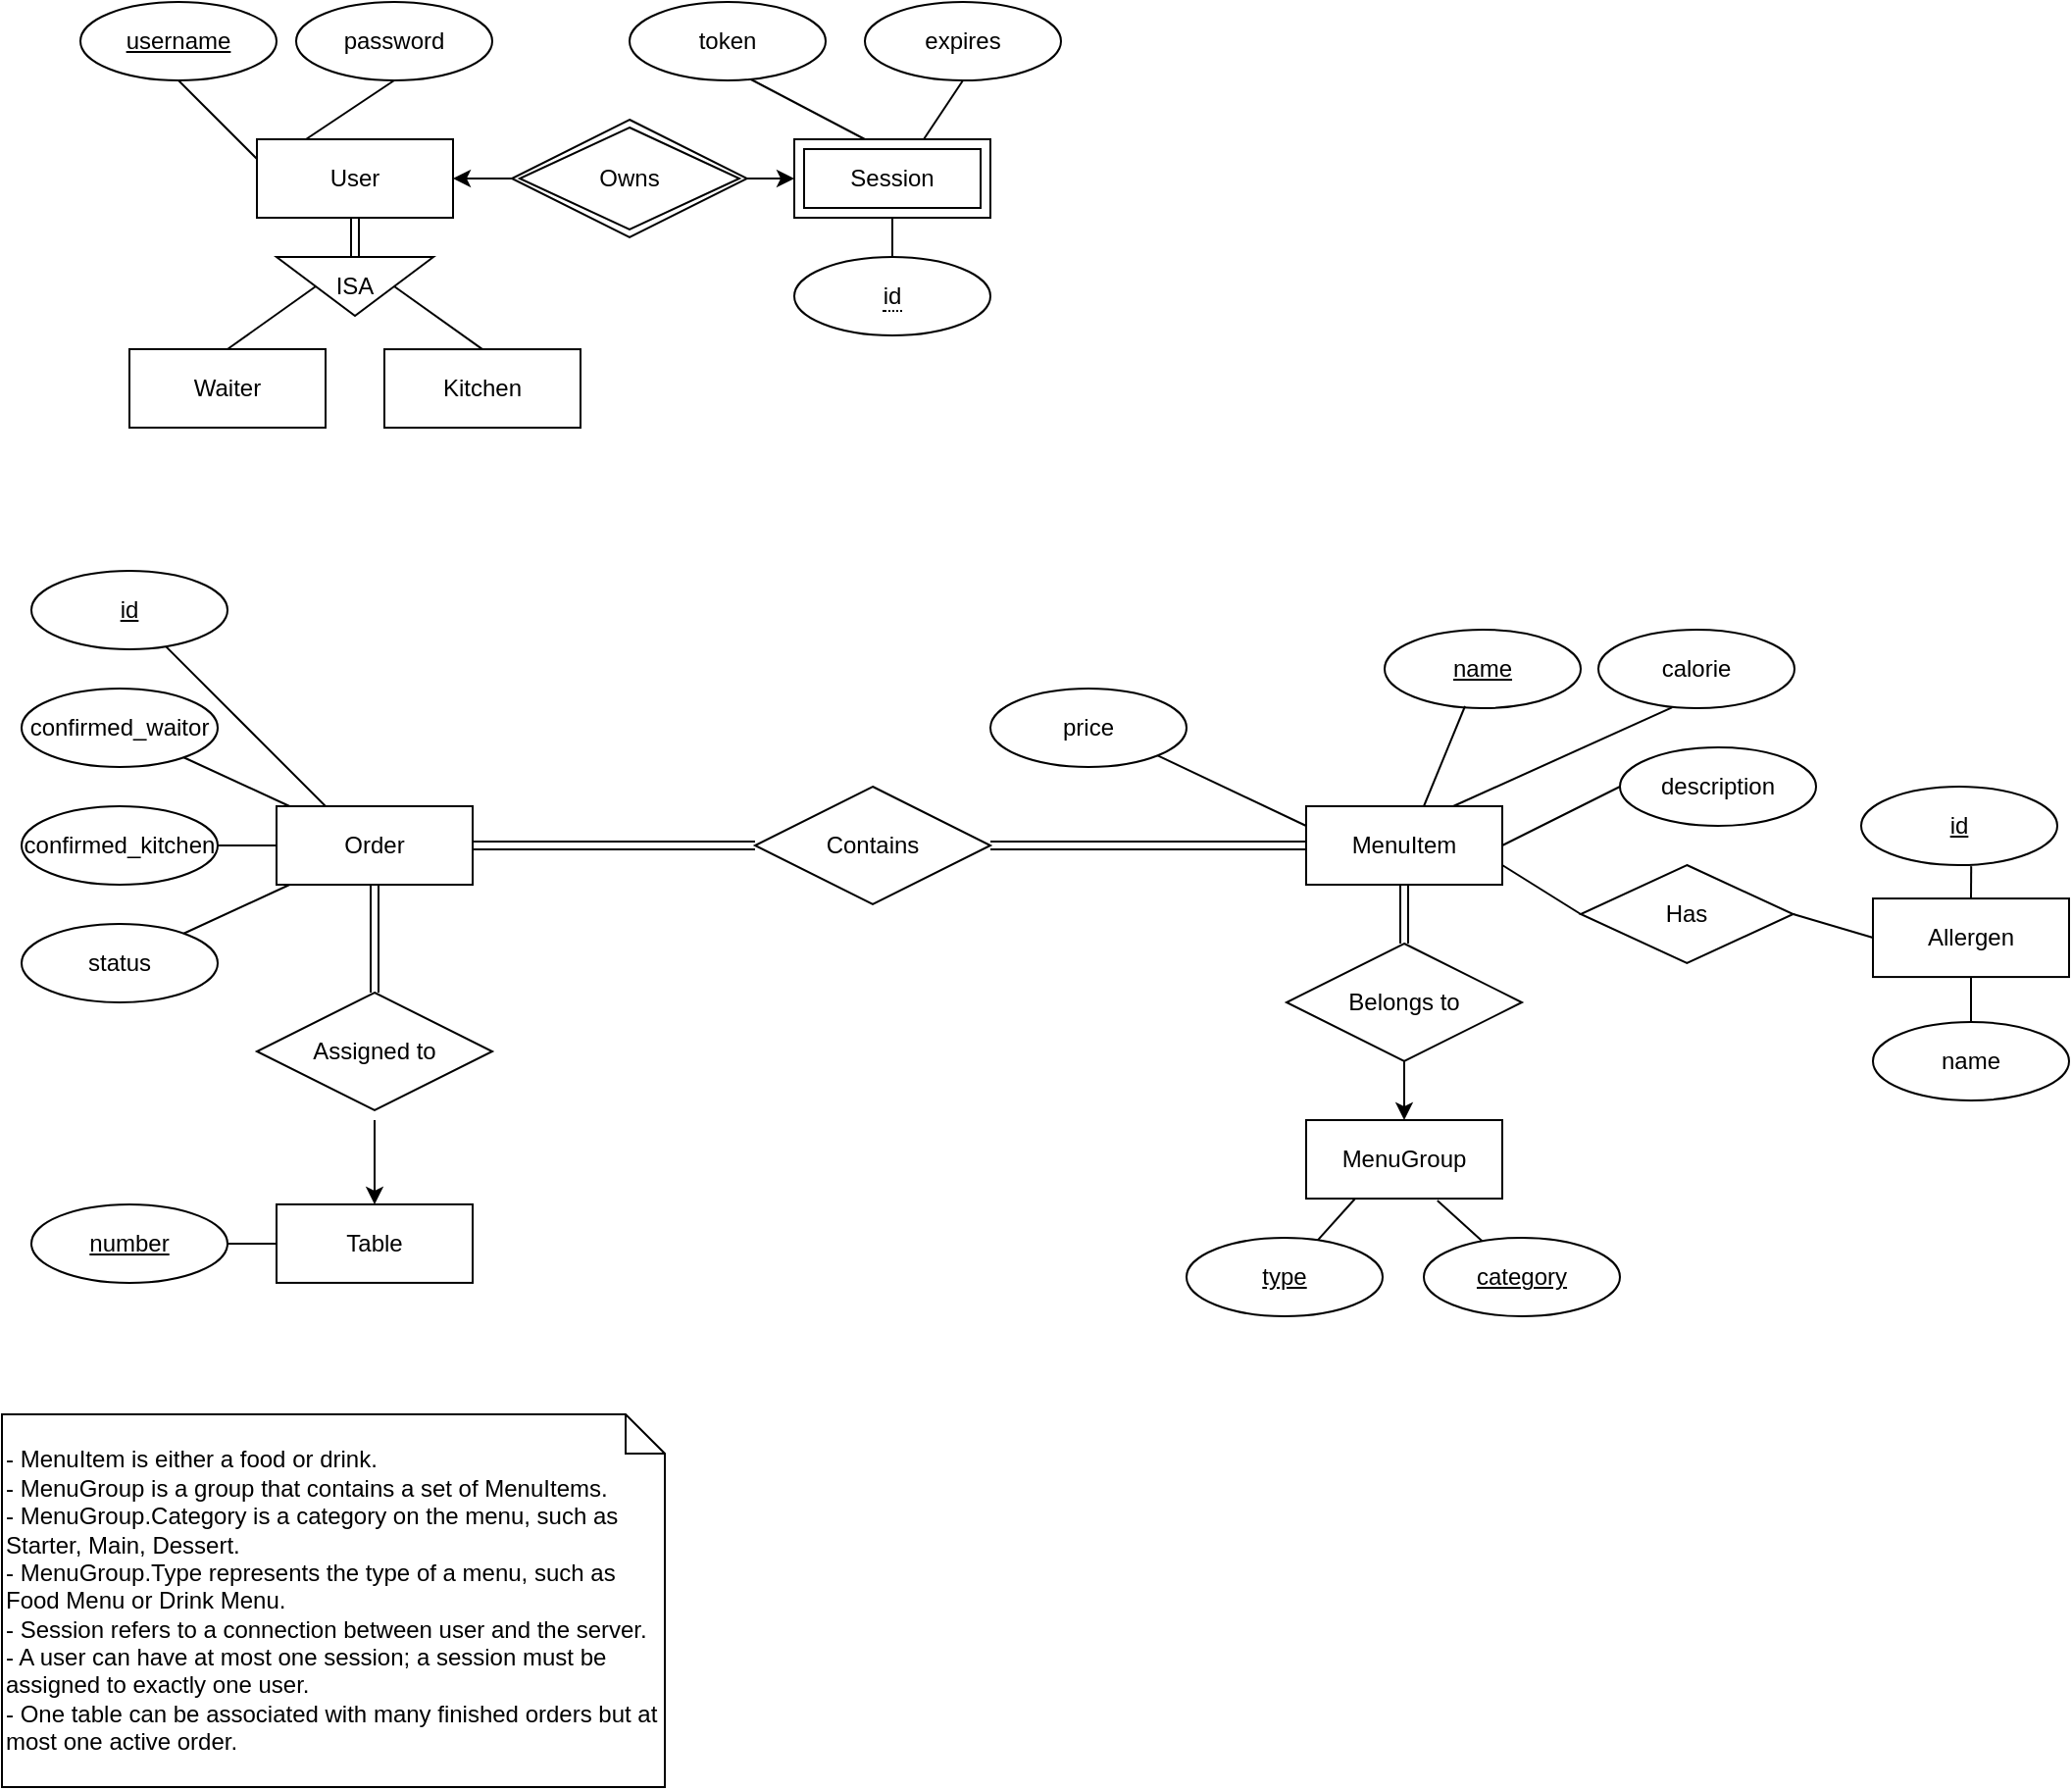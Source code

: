 <mxfile>
    <diagram id="nQcUk1bQTkJzepOr1JR_" name="Page-1">
        <mxGraphModel dx="576" dy="416" grid="1" gridSize="10" guides="1" tooltips="1" connect="1" arrows="1" fold="1" page="1" pageScale="1" pageWidth="827" pageHeight="1169" math="0" shadow="0">
            <root>
                <mxCell id="0"/>
                <mxCell id="1" parent="0"/>
                <mxCell id="2" value="User" style="whiteSpace=wrap;html=1;align=center;" parent="1" vertex="1">
                    <mxGeometry x="160" y="150" width="100" height="40" as="geometry"/>
                </mxCell>
                <mxCell id="12" value="username" style="ellipse;whiteSpace=wrap;html=1;align=center;fontStyle=4;" parent="1" vertex="1">
                    <mxGeometry x="70" y="80" width="100" height="40" as="geometry"/>
                </mxCell>
                <mxCell id="13" value="" style="endArrow=none;html=1;rounded=0;strokeColor=default;exitX=0.5;exitY=1;exitDx=0;exitDy=0;entryX=0;entryY=0.25;entryDx=0;entryDy=0;" parent="1" source="12" target="2" edge="1">
                    <mxGeometry relative="1" as="geometry">
                        <mxPoint x="60" y="170" as="sourcePoint"/>
                        <mxPoint x="220" y="170" as="targetPoint"/>
                    </mxGeometry>
                </mxCell>
                <mxCell id="14" value="password" style="ellipse;whiteSpace=wrap;html=1;align=center;" parent="1" vertex="1">
                    <mxGeometry x="180" y="80" width="100" height="40" as="geometry"/>
                </mxCell>
                <mxCell id="16" value="" style="endArrow=none;html=1;rounded=0;strokeColor=default;exitX=0.5;exitY=1;exitDx=0;exitDy=0;entryX=0.25;entryY=0;entryDx=0;entryDy=0;" parent="1" source="14" target="2" edge="1">
                    <mxGeometry relative="1" as="geometry">
                        <mxPoint x="280" y="120" as="sourcePoint"/>
                        <mxPoint x="440" y="120" as="targetPoint"/>
                    </mxGeometry>
                </mxCell>
                <mxCell id="20" value="" style="endArrow=none;html=1;rounded=0;strokeColor=default;entryX=0.5;entryY=0;entryDx=0;entryDy=0;exitX=0.61;exitY=0.975;exitDx=0;exitDy=0;exitPerimeter=0;" parent="1" source="165" edge="1">
                    <mxGeometry relative="1" as="geometry">
                        <mxPoint x="419.355" y="114.142" as="sourcePoint"/>
                        <mxPoint x="470" y="150" as="targetPoint"/>
                    </mxGeometry>
                </mxCell>
                <mxCell id="21" value="Session" style="shape=ext;margin=3;double=1;whiteSpace=wrap;html=1;align=center;" parent="1" vertex="1">
                    <mxGeometry x="434" y="150" width="100" height="40" as="geometry"/>
                </mxCell>
                <mxCell id="22" value="expires" style="ellipse;whiteSpace=wrap;html=1;align=center;" parent="1" vertex="1">
                    <mxGeometry x="470" y="80" width="100" height="40" as="geometry"/>
                </mxCell>
                <mxCell id="23" value="" style="endArrow=none;html=1;rounded=0;strokeColor=default;entryX=0.5;entryY=1;entryDx=0;entryDy=0;exitX=0.66;exitY=0;exitDx=0;exitDy=0;exitPerimeter=0;" parent="1" source="21" target="22" edge="1">
                    <mxGeometry relative="1" as="geometry">
                        <mxPoint x="310" y="230" as="sourcePoint"/>
                        <mxPoint x="470" y="230" as="targetPoint"/>
                    </mxGeometry>
                </mxCell>
                <mxCell id="24" value="&lt;div style=&quot;text-align: start;&quot;&gt;MenuItem&lt;/div&gt;" style="whiteSpace=wrap;html=1;align=center;rounded=0;shadow=0;sketch=0;strokeColor=default;" parent="1" vertex="1">
                    <mxGeometry x="695" y="490" width="100" height="40" as="geometry"/>
                </mxCell>
                <mxCell id="28" value="name" style="ellipse;whiteSpace=wrap;html=1;align=center;fontStyle=4;" parent="1" vertex="1">
                    <mxGeometry x="735" y="400" width="100" height="40" as="geometry"/>
                </mxCell>
                <mxCell id="35" value="" style="endArrow=none;html=1;rounded=0;strokeColor=default;entryX=0.41;entryY=0.975;entryDx=0;entryDy=0;entryPerimeter=0;" parent="1" target="28" edge="1">
                    <mxGeometry relative="1" as="geometry">
                        <mxPoint x="755" y="490" as="sourcePoint"/>
                        <mxPoint x="915" y="490" as="targetPoint"/>
                    </mxGeometry>
                </mxCell>
                <mxCell id="39" value="price" style="ellipse;whiteSpace=wrap;html=1;align=center;" parent="1" vertex="1">
                    <mxGeometry x="534" y="430" width="100" height="40" as="geometry"/>
                </mxCell>
                <mxCell id="40" value="calorie" style="ellipse;whiteSpace=wrap;html=1;align=center;" parent="1" vertex="1">
                    <mxGeometry x="844" y="400" width="100" height="40" as="geometry"/>
                </mxCell>
                <mxCell id="46" value="" style="endArrow=none;html=1;rounded=0;strokeColor=default;exitX=1;exitY=1;exitDx=0;exitDy=0;entryX=0;entryY=0.25;entryDx=0;entryDy=0;" parent="1" source="39" target="24" edge="1">
                    <mxGeometry relative="1" as="geometry">
                        <mxPoint x="625.63" y="504.08" as="sourcePoint"/>
                        <mxPoint x="694" y="500" as="targetPoint"/>
                    </mxGeometry>
                </mxCell>
                <mxCell id="47" value="" style="endArrow=none;html=1;rounded=0;strokeColor=default;exitX=0.75;exitY=0;exitDx=0;exitDy=0;entryX=0.375;entryY=0.992;entryDx=0;entryDy=0;entryPerimeter=0;" parent="1" source="24" target="40" edge="1">
                    <mxGeometry relative="1" as="geometry">
                        <mxPoint x="775" y="590" as="sourcePoint"/>
                        <mxPoint x="935" y="590" as="targetPoint"/>
                    </mxGeometry>
                </mxCell>
                <mxCell id="52" value="description" style="ellipse;whiteSpace=wrap;html=1;align=center;" parent="1" vertex="1">
                    <mxGeometry x="855" y="460" width="100" height="40" as="geometry"/>
                </mxCell>
                <mxCell id="53" value="" style="endArrow=none;html=1;rounded=0;strokeColor=default;entryX=0;entryY=0.5;entryDx=0;entryDy=0;" parent="1" target="52" edge="1">
                    <mxGeometry relative="1" as="geometry">
                        <mxPoint x="795" y="510" as="sourcePoint"/>
                        <mxPoint x="955" y="510" as="targetPoint"/>
                    </mxGeometry>
                </mxCell>
                <mxCell id="157" value="" style="edgeStyle=none;html=1;endArrow=classic;endFill=1;startArrow=none;startFill=0;" parent="1" source="63" target="2" edge="1">
                    <mxGeometry relative="1" as="geometry"/>
                </mxCell>
                <mxCell id="63" value="Owns" style="shape=rhombus;double=1;perimeter=rhombusPerimeter;whiteSpace=wrap;html=1;align=center;" parent="1" vertex="1">
                    <mxGeometry x="290" y="140" width="120" height="60" as="geometry"/>
                </mxCell>
                <mxCell id="71" value="Allergen" style="whiteSpace=wrap;html=1;align=center;" parent="1" vertex="1">
                    <mxGeometry x="984" y="537.04" width="100" height="40" as="geometry"/>
                </mxCell>
                <mxCell id="78" value="Has" style="shape=rhombus;perimeter=rhombusPerimeter;whiteSpace=wrap;html=1;align=center;rotation=0;" parent="1" vertex="1">
                    <mxGeometry x="835" y="520" width="108.33" height="50" as="geometry"/>
                </mxCell>
                <mxCell id="85" value="Belongs to" style="shape=rhombus;perimeter=rhombusPerimeter;whiteSpace=wrap;html=1;align=center;" parent="1" vertex="1">
                    <mxGeometry x="685" y="560" width="120" height="60" as="geometry"/>
                </mxCell>
                <mxCell id="101" style="edgeStyle=none;rounded=1;html=1;entryX=0.25;entryY=1;entryDx=0;entryDy=0;strokeColor=default;endArrow=none;endFill=0;" parent="1" source="100" target="158" edge="1">
                    <mxGeometry relative="1" as="geometry">
                        <mxPoint x="730" y="691" as="targetPoint"/>
                    </mxGeometry>
                </mxCell>
                <mxCell id="100" value="type" style="ellipse;whiteSpace=wrap;html=1;align=center;fontStyle=4;" parent="1" vertex="1">
                    <mxGeometry x="634" y="710" width="100" height="40" as="geometry"/>
                </mxCell>
                <mxCell id="104" style="edgeStyle=none;rounded=1;html=1;entryX=0.669;entryY=1.025;entryDx=0;entryDy=0;strokeColor=default;endArrow=none;endFill=0;entryPerimeter=0;" parent="1" source="103" target="158" edge="1">
                    <mxGeometry relative="1" as="geometry">
                        <mxPoint x="770" y="690" as="targetPoint"/>
                    </mxGeometry>
                </mxCell>
                <mxCell id="103" value="&lt;span&gt;category&lt;/span&gt;" style="ellipse;whiteSpace=wrap;html=1;align=center;fontStyle=4;" parent="1" vertex="1">
                    <mxGeometry x="755" y="710" width="100" height="40" as="geometry"/>
                </mxCell>
                <mxCell id="105" value="" style="endArrow=classic;html=1;rounded=0;exitX=1;exitY=0.5;exitDx=0;exitDy=0;endFill=1;" parent="1" source="63" edge="1">
                    <mxGeometry relative="1" as="geometry">
                        <mxPoint x="290" y="270" as="sourcePoint"/>
                        <mxPoint x="434" y="170" as="targetPoint"/>
                    </mxGeometry>
                </mxCell>
                <mxCell id="109" value="" style="endArrow=none;html=1;rounded=0;entryX=1;entryY=0.75;entryDx=0;entryDy=0;exitX=0;exitY=0.5;exitDx=0;exitDy=0;" parent="1" source="78" target="24" edge="1">
                    <mxGeometry relative="1" as="geometry">
                        <mxPoint x="1034" y="549.23" as="sourcePoint"/>
                        <mxPoint x="1105" y="579.23" as="targetPoint"/>
                    </mxGeometry>
                </mxCell>
                <mxCell id="111" value="" style="endArrow=none;html=1;rounded=0;entryX=0;entryY=0.5;entryDx=0;entryDy=0;exitX=1;exitY=0.5;exitDx=0;exitDy=0;" parent="1" source="78" target="71" edge="1">
                    <mxGeometry relative="1" as="geometry">
                        <mxPoint x="973.997" y="636.73" as="sourcePoint"/>
                        <mxPoint x="1053.75" y="669.23" as="targetPoint"/>
                    </mxGeometry>
                </mxCell>
                <mxCell id="117" value="" style="endArrow=classic;html=1;rounded=0;exitX=0.5;exitY=1;exitDx=0;exitDy=0;entryX=0.5;entryY=0;entryDx=0;entryDy=0;endFill=1;" parent="1" source="85" target="158" edge="1">
                    <mxGeometry relative="1" as="geometry">
                        <mxPoint x="744" y="560" as="sourcePoint"/>
                        <mxPoint x="745" y="650" as="targetPoint"/>
                    </mxGeometry>
                </mxCell>
                <mxCell id="119" value="" style="endArrow=none;html=1;rounded=0;entryX=0.5;entryY=1;entryDx=0;entryDy=0;exitX=0.5;exitY=0;exitDx=0;exitDy=0;shape=link;" parent="1" source="85" edge="1">
                    <mxGeometry relative="1" as="geometry">
                        <mxPoint x="544" y="570" as="sourcePoint"/>
                        <mxPoint x="745" y="530" as="targetPoint"/>
                    </mxGeometry>
                </mxCell>
                <mxCell id="125" value="id" style="ellipse;whiteSpace=wrap;html=1;align=center;fontStyle=4" parent="1" vertex="1">
                    <mxGeometry x="978" y="480" width="100" height="40" as="geometry"/>
                </mxCell>
                <mxCell id="127" value="" style="endArrow=none;html=1;rounded=0;entryX=0.5;entryY=0;entryDx=0;entryDy=0;exitX=0.561;exitY=1.014;exitDx=0;exitDy=0;exitPerimeter=0;" parent="1" source="125" target="71" edge="1">
                    <mxGeometry relative="1" as="geometry">
                        <mxPoint x="1034" y="500" as="sourcePoint"/>
                        <mxPoint x="1054" y="530" as="targetPoint"/>
                    </mxGeometry>
                </mxCell>
                <mxCell id="129" value="- MenuItem is either a food or drink.&lt;br&gt;- MenuGroup is a group that contains a set of MenuItems.&lt;br&gt;- MenuGroup.Category is a category on the menu, such as Starter, Main, Dessert.&lt;br&gt;- MenuGroup.Type represents the type of a menu, such as Food Menu or Drink Menu.&lt;br&gt;- Session refers to a connection between user and the server.&lt;br&gt;- A user can have at most one session; a session must be assigned to exactly one user.&lt;br&gt;- One table can be associated with many finished orders but at most one active order." style="shape=note;size=20;whiteSpace=wrap;html=1;align=left;" parent="1" vertex="1">
                    <mxGeometry x="30" y="800" width="338" height="190" as="geometry"/>
                </mxCell>
                <mxCell id="158" value="MenuGroup" style="whiteSpace=wrap;html=1;align=center;rounded=0;shadow=0;sketch=0;strokeColor=default;" parent="1" vertex="1">
                    <mxGeometry x="695" y="650" width="100" height="40" as="geometry"/>
                </mxCell>
                <mxCell id="163" value="" style="edgeStyle=none;html=1;endArrow=none;endFill=0;" parent="1" source="161" target="71" edge="1">
                    <mxGeometry relative="1" as="geometry"/>
                </mxCell>
                <mxCell id="161" value="name" style="ellipse;whiteSpace=wrap;html=1;align=center;" parent="1" vertex="1">
                    <mxGeometry x="984" y="600" width="100" height="40" as="geometry"/>
                </mxCell>
                <mxCell id="165" value="token" style="ellipse;whiteSpace=wrap;html=1;align=center;" parent="1" vertex="1">
                    <mxGeometry x="350" y="80" width="100" height="40" as="geometry"/>
                </mxCell>
                <mxCell id="168" value="" style="edgeStyle=none;html=1;entryX=0.5;entryY=1;entryDx=0;entryDy=0;endArrow=none;endFill=0;" parent="1" source="167" target="21" edge="1">
                    <mxGeometry relative="1" as="geometry"/>
                </mxCell>
                <mxCell id="167" value="&lt;span style=&quot;border-bottom: 1px dotted&quot;&gt;id&lt;/span&gt;" style="ellipse;whiteSpace=wrap;html=1;align=center;" parent="1" vertex="1">
                    <mxGeometry x="434" y="210" width="100" height="40" as="geometry"/>
                </mxCell>
                <mxCell id="169" value="Order" style="whiteSpace=wrap;html=1;align=center;" parent="1" vertex="1">
                    <mxGeometry x="170" y="490" width="100" height="40" as="geometry"/>
                </mxCell>
                <mxCell id="172" style="edgeStyle=none;html=1;exitX=0;exitY=0.5;exitDx=0;exitDy=0;endArrow=none;endFill=0;shape=link;" parent="1" source="171" target="169" edge="1">
                    <mxGeometry relative="1" as="geometry"/>
                </mxCell>
                <mxCell id="173" style="edgeStyle=none;html=1;exitX=1;exitY=0.5;exitDx=0;exitDy=0;endArrow=none;endFill=0;entryX=0;entryY=0.5;entryDx=0;entryDy=0;shape=link;" parent="1" source="171" target="24" edge="1">
                    <mxGeometry relative="1" as="geometry">
                        <mxPoint x="660" y="510" as="targetPoint"/>
                    </mxGeometry>
                </mxCell>
                <mxCell id="171" value="Contains" style="shape=rhombus;perimeter=rhombusPerimeter;whiteSpace=wrap;html=1;align=center;" parent="1" vertex="1">
                    <mxGeometry x="414" y="480" width="120" height="60" as="geometry"/>
                </mxCell>
                <mxCell id="178" value="" style="edgeStyle=none;html=1;endArrow=none;endFill=0;exitX=0.5;exitY=0;exitDx=0;exitDy=0;entryX=0.5;entryY=1;entryDx=0;entryDy=0;startArrow=classic;startFill=1;" parent="1" source="174" edge="1">
                    <mxGeometry relative="1" as="geometry">
                        <mxPoint x="220" y="650" as="targetPoint"/>
                    </mxGeometry>
                </mxCell>
                <mxCell id="174" value="Table" style="whiteSpace=wrap;html=1;align=center;" parent="1" vertex="1">
                    <mxGeometry x="170" y="692.96" width="100" height="40" as="geometry"/>
                </mxCell>
                <mxCell id="197" value="" style="edgeStyle=none;html=1;endArrow=none;endFill=0;shape=link;" parent="1" source="176" target="169" edge="1">
                    <mxGeometry relative="1" as="geometry"/>
                </mxCell>
                <mxCell id="176" value="Assigned to" style="shape=rhombus;perimeter=rhombusPerimeter;whiteSpace=wrap;html=1;align=center;" parent="1" vertex="1">
                    <mxGeometry x="160" y="585" width="120" height="60" as="geometry"/>
                </mxCell>
                <mxCell id="179" value="ISA" style="triangle;whiteSpace=wrap;html=1;rotation=90;horizontal=0;" parent="1" vertex="1">
                    <mxGeometry x="195" y="185" width="30" height="80" as="geometry"/>
                </mxCell>
                <mxCell id="182" value="" style="endArrow=none;html=1;rounded=0;entryX=0;entryY=0.5;entryDx=0;entryDy=0;exitX=0.5;exitY=1;exitDx=0;exitDy=0;shape=link;" parent="1" source="2" target="179" edge="1">
                    <mxGeometry relative="1" as="geometry">
                        <mxPoint x="60" y="280" as="sourcePoint"/>
                        <mxPoint x="220" y="280" as="targetPoint"/>
                    </mxGeometry>
                </mxCell>
                <mxCell id="184" value="Waiter" style="whiteSpace=wrap;html=1;align=center;" parent="1" vertex="1">
                    <mxGeometry x="95" y="257" width="100" height="40" as="geometry"/>
                </mxCell>
                <mxCell id="185" value="Kitchen" style="whiteSpace=wrap;html=1;align=center;" parent="1" vertex="1">
                    <mxGeometry x="225" y="257.04" width="100" height="40" as="geometry"/>
                </mxCell>
                <mxCell id="186" value="" style="endArrow=none;html=1;rounded=0;entryX=0.5;entryY=1;entryDx=0;entryDy=0;exitX=0.5;exitY=0;exitDx=0;exitDy=0;" parent="1" source="184" target="179" edge="1">
                    <mxGeometry relative="1" as="geometry">
                        <mxPoint x="10" y="240" as="sourcePoint"/>
                        <mxPoint x="170" y="240" as="targetPoint"/>
                    </mxGeometry>
                </mxCell>
                <mxCell id="187" value="" style="endArrow=none;html=1;rounded=0;exitX=0.5;exitY=0;exitDx=0;exitDy=0;entryX=0.5;entryY=0;entryDx=0;entryDy=0;" parent="1" source="179" target="185" edge="1">
                    <mxGeometry relative="1" as="geometry">
                        <mxPoint x="230" y="330" as="sourcePoint"/>
                        <mxPoint x="390" y="330" as="targetPoint"/>
                    </mxGeometry>
                </mxCell>
                <mxCell id="193" value="" style="edgeStyle=none;html=1;endArrow=none;endFill=0;" parent="1" source="188" target="169" edge="1">
                    <mxGeometry relative="1" as="geometry"/>
                </mxCell>
                <mxCell id="188" value="confirmed_kitchen" style="ellipse;whiteSpace=wrap;html=1;align=center;" parent="1" vertex="1">
                    <mxGeometry x="40" y="490" width="100" height="40" as="geometry"/>
                </mxCell>
                <mxCell id="192" style="edgeStyle=none;html=1;endArrow=none;endFill=0;" parent="1" source="189" target="169" edge="1">
                    <mxGeometry relative="1" as="geometry"/>
                </mxCell>
                <mxCell id="189" value="confirmed_waitor" style="ellipse;whiteSpace=wrap;html=1;align=center;" parent="1" vertex="1">
                    <mxGeometry x="40" y="430" width="100" height="40" as="geometry"/>
                </mxCell>
                <mxCell id="194" style="edgeStyle=none;html=1;endArrow=none;endFill=0;" parent="1" source="190" target="169" edge="1">
                    <mxGeometry relative="1" as="geometry"/>
                </mxCell>
                <mxCell id="190" value="status" style="ellipse;whiteSpace=wrap;html=1;align=center;" parent="1" vertex="1">
                    <mxGeometry x="40" y="550" width="100" height="40" as="geometry"/>
                </mxCell>
                <mxCell id="196" value="" style="edgeStyle=none;html=1;endArrow=none;endFill=0;" parent="1" source="195" target="174" edge="1">
                    <mxGeometry relative="1" as="geometry"/>
                </mxCell>
                <mxCell id="195" value="number" style="ellipse;whiteSpace=wrap;html=1;align=center;fontStyle=4;" parent="1" vertex="1">
                    <mxGeometry x="45" y="692.96" width="100" height="40" as="geometry"/>
                </mxCell>
                <mxCell id="201" style="edgeStyle=none;html=1;entryX=0.25;entryY=0;entryDx=0;entryDy=0;startArrow=none;startFill=0;endArrow=none;endFill=0;" parent="1" source="200" target="169" edge="1">
                    <mxGeometry relative="1" as="geometry"/>
                </mxCell>
                <mxCell id="200" value="id" style="ellipse;whiteSpace=wrap;html=1;align=center;fontStyle=4;" parent="1" vertex="1">
                    <mxGeometry x="45" y="370" width="100" height="40" as="geometry"/>
                </mxCell>
            </root>
        </mxGraphModel>
    </diagram>
</mxfile>
